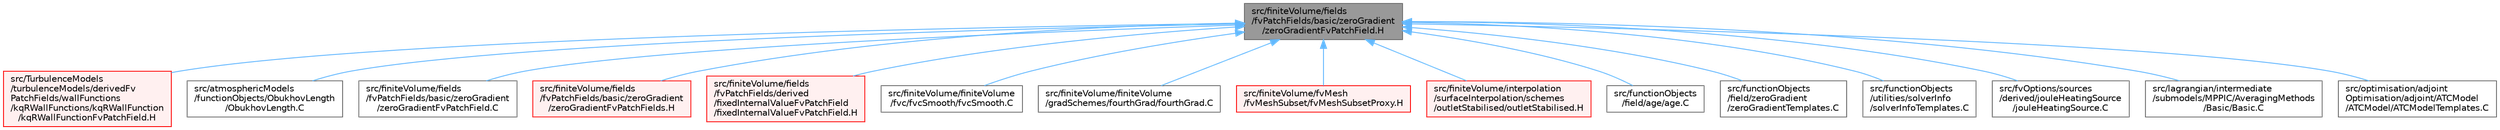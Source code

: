 digraph "src/finiteVolume/fields/fvPatchFields/basic/zeroGradient/zeroGradientFvPatchField.H"
{
 // LATEX_PDF_SIZE
  bgcolor="transparent";
  edge [fontname=Helvetica,fontsize=10,labelfontname=Helvetica,labelfontsize=10];
  node [fontname=Helvetica,fontsize=10,shape=box,height=0.2,width=0.4];
  Node1 [id="Node000001",label="src/finiteVolume/fields\l/fvPatchFields/basic/zeroGradient\l/zeroGradientFvPatchField.H",height=0.2,width=0.4,color="gray40", fillcolor="grey60", style="filled", fontcolor="black",tooltip=" "];
  Node1 -> Node2 [id="edge1_Node000001_Node000002",dir="back",color="steelblue1",style="solid",tooltip=" "];
  Node2 [id="Node000002",label="src/TurbulenceModels\l/turbulenceModels/derivedFv\lPatchFields/wallFunctions\l/kqRWallFunctions/kqRWallFunction\l/kqRWallFunctionFvPatchField.H",height=0.2,width=0.4,color="red", fillcolor="#FFF0F0", style="filled",URL="$kqRWallFunctionFvPatchField_8H.html",tooltip=" "];
  Node1 -> Node8 [id="edge2_Node000001_Node000008",dir="back",color="steelblue1",style="solid",tooltip=" "];
  Node8 [id="Node000008",label="src/atmosphericModels\l/functionObjects/ObukhovLength\l/ObukhovLength.C",height=0.2,width=0.4,color="grey40", fillcolor="white", style="filled",URL="$ObukhovLength_8C.html",tooltip=" "];
  Node1 -> Node9 [id="edge3_Node000001_Node000009",dir="back",color="steelblue1",style="solid",tooltip=" "];
  Node9 [id="Node000009",label="src/finiteVolume/fields\l/fvPatchFields/basic/zeroGradient\l/zeroGradientFvPatchField.C",height=0.2,width=0.4,color="grey40", fillcolor="white", style="filled",URL="$zeroGradientFvPatchField_8C.html",tooltip=" "];
  Node1 -> Node10 [id="edge4_Node000001_Node000010",dir="back",color="steelblue1",style="solid",tooltip=" "];
  Node10 [id="Node000010",label="src/finiteVolume/fields\l/fvPatchFields/basic/zeroGradient\l/zeroGradientFvPatchFields.H",height=0.2,width=0.4,color="red", fillcolor="#FFF0F0", style="filled",URL="$zeroGradientFvPatchFields_8H.html",tooltip=" "];
  Node1 -> Node151 [id="edge5_Node000001_Node000151",dir="back",color="steelblue1",style="solid",tooltip=" "];
  Node151 [id="Node000151",label="src/finiteVolume/fields\l/fvPatchFields/derived\l/fixedInternalValueFvPatchField\l/fixedInternalValueFvPatchField.H",height=0.2,width=0.4,color="red", fillcolor="#FFF0F0", style="filled",URL="$fixedInternalValueFvPatchField_8H.html",tooltip=" "];
  Node1 -> Node155 [id="edge6_Node000001_Node000155",dir="back",color="steelblue1",style="solid",tooltip=" "];
  Node155 [id="Node000155",label="src/finiteVolume/finiteVolume\l/fvc/fvcSmooth/fvcSmooth.C",height=0.2,width=0.4,color="grey40", fillcolor="white", style="filled",URL="$fvcSmooth_8C.html",tooltip=" "];
  Node1 -> Node156 [id="edge7_Node000001_Node000156",dir="back",color="steelblue1",style="solid",tooltip=" "];
  Node156 [id="Node000156",label="src/finiteVolume/finiteVolume\l/gradSchemes/fourthGrad/fourthGrad.C",height=0.2,width=0.4,color="grey40", fillcolor="white", style="filled",URL="$fourthGrad_8C.html",tooltip=" "];
  Node1 -> Node157 [id="edge8_Node000001_Node000157",dir="back",color="steelblue1",style="solid",tooltip=" "];
  Node157 [id="Node000157",label="src/finiteVolume/fvMesh\l/fvMeshSubset/fvMeshSubsetProxy.H",height=0.2,width=0.4,color="red", fillcolor="#FFF0F0", style="filled",URL="$fvMeshSubsetProxy_8H.html",tooltip=" "];
  Node1 -> Node173 [id="edge9_Node000001_Node000173",dir="back",color="steelblue1",style="solid",tooltip=" "];
  Node173 [id="Node000173",label="src/finiteVolume/interpolation\l/surfaceInterpolation/schemes\l/outletStabilised/outletStabilised.H",height=0.2,width=0.4,color="red", fillcolor="#FFF0F0", style="filled",URL="$outletStabilised_8H.html",tooltip=" "];
  Node1 -> Node175 [id="edge10_Node000001_Node000175",dir="back",color="steelblue1",style="solid",tooltip=" "];
  Node175 [id="Node000175",label="src/functionObjects\l/field/age/age.C",height=0.2,width=0.4,color="grey40", fillcolor="white", style="filled",URL="$age_8C.html",tooltip=" "];
  Node1 -> Node176 [id="edge11_Node000001_Node000176",dir="back",color="steelblue1",style="solid",tooltip=" "];
  Node176 [id="Node000176",label="src/functionObjects\l/field/zeroGradient\l/zeroGradientTemplates.C",height=0.2,width=0.4,color="grey40", fillcolor="white", style="filled",URL="$zeroGradientTemplates_8C.html",tooltip=" "];
  Node1 -> Node177 [id="edge12_Node000001_Node000177",dir="back",color="steelblue1",style="solid",tooltip=" "];
  Node177 [id="Node000177",label="src/functionObjects\l/utilities/solverInfo\l/solverInfoTemplates.C",height=0.2,width=0.4,color="grey40", fillcolor="white", style="filled",URL="$solverInfoTemplates_8C.html",tooltip=" "];
  Node1 -> Node178 [id="edge13_Node000001_Node000178",dir="back",color="steelblue1",style="solid",tooltip=" "];
  Node178 [id="Node000178",label="src/fvOptions/sources\l/derived/jouleHeatingSource\l/jouleHeatingSource.C",height=0.2,width=0.4,color="grey40", fillcolor="white", style="filled",URL="$fvOptions_2sources_2derived_2jouleHeatingSource_2jouleHeatingSource_8C.html",tooltip=" "];
  Node1 -> Node179 [id="edge14_Node000001_Node000179",dir="back",color="steelblue1",style="solid",tooltip=" "];
  Node179 [id="Node000179",label="src/lagrangian/intermediate\l/submodels/MPPIC/AveragingMethods\l/Basic/Basic.C",height=0.2,width=0.4,color="grey40", fillcolor="white", style="filled",URL="$Basic_8C.html",tooltip=" "];
  Node1 -> Node180 [id="edge15_Node000001_Node000180",dir="back",color="steelblue1",style="solid",tooltip=" "];
  Node180 [id="Node000180",label="src/optimisation/adjoint\lOptimisation/adjoint/ATCModel\l/ATCModel/ATCModelTemplates.C",height=0.2,width=0.4,color="grey40", fillcolor="white", style="filled",URL="$ATCModelTemplates_8C.html",tooltip=" "];
}
